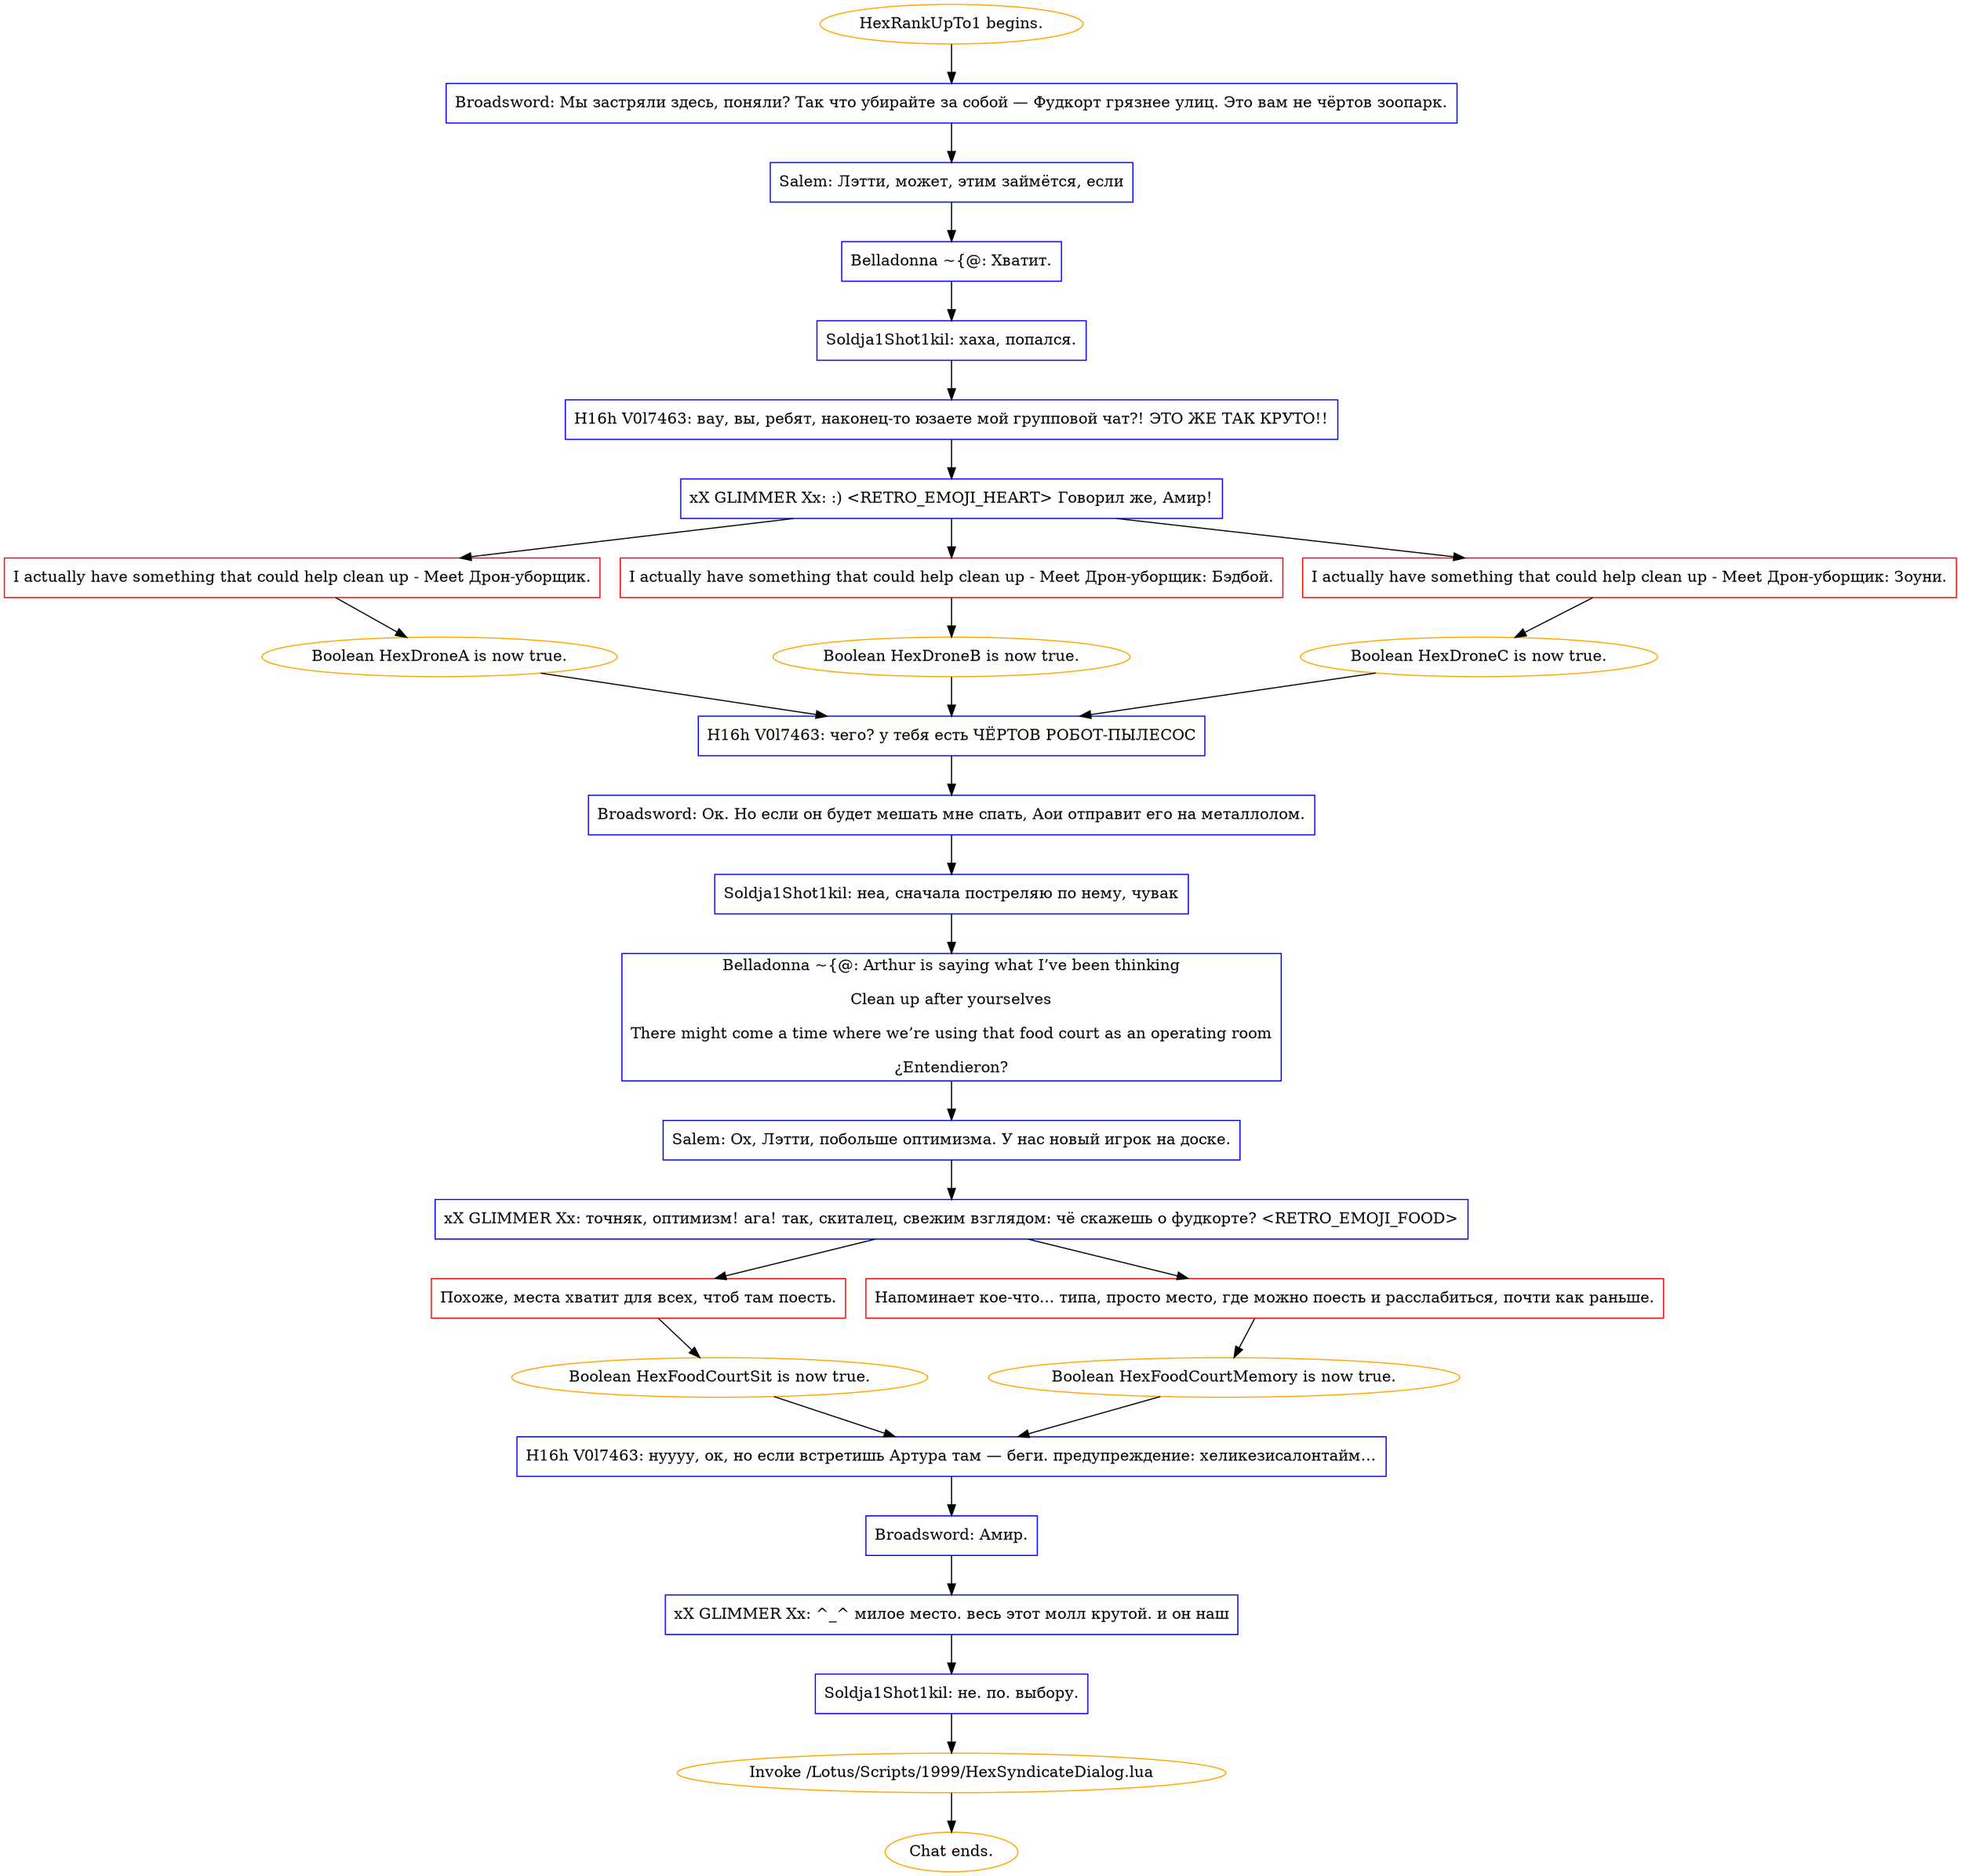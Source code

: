 digraph {
	"HexRankUpTo1 begins." [color=orange];
		"HexRankUpTo1 begins." -> j2367559270;
	j2367559270 [label="Broadsword: Мы застряли здесь, поняли? Так что убирайте за собой — Фудкорт грязнее улиц. Это вам не чёртов зоопарк.",shape=box,color=blue];
		j2367559270 -> j1960446119;
	j1960446119 [label="Salem: Лэтти, может, этим займётся, если",shape=box,color=blue];
		j1960446119 -> j3222107743;
	j3222107743 [label="Belladonna ~{@: Хватит.",shape=box,color=blue];
		j3222107743 -> j1946579960;
	j1946579960 [label="Soldja1Shot1kil: хаха, попался.",shape=box,color=blue];
		j1946579960 -> j3558665678;
	j3558665678 [label="H16h V0l7463: вау, вы, ребят, наконец-то юзаете мой групповой чат?! ЭТО ЖЕ ТАК КРУТО!!",shape=box,color=blue];
		j3558665678 -> j2975260961;
	j2975260961 [label="xX GLIMMER Xx: :) <RETRO_EMOJI_HEART> Говорил же, Амир!",shape=box,color=blue];
		j2975260961 -> j1138088948;
		j2975260961 -> j3534589534;
		j2975260961 -> j245966155;
	j1138088948 [label="I actually have something that could help clean up - Meet Дрон-уборщик.",shape=box,color=red];
		j1138088948 -> j1921241026;
	j3534589534 [label="I actually have something that could help clean up - Meet Дрон-уборщик: Бэдбой.",shape=box,color=red];
		j3534589534 -> j165080695;
	j245966155 [label="I actually have something that could help clean up - Meet Дрон-уборщик: Зоуни.",shape=box,color=red];
		j245966155 -> j2218611891;
	j1921241026 [label="Boolean HexDroneA is now true.",color=orange];
		j1921241026 -> j2099523549;
	j165080695 [label="Boolean HexDroneB is now true.",color=orange];
		j165080695 -> j2099523549;
	j2218611891 [label="Boolean HexDroneC is now true.",color=orange];
		j2218611891 -> j2099523549;
	j2099523549 [label="H16h V0l7463: чего? у тебя есть ЧЁРТОВ РОБОТ-ПЫЛЕСОС",shape=box,color=blue];
		j2099523549 -> j3837057480;
	j3837057480 [label="Broadsword: Ок. Но если он будет мешать мне спать, Аои отправит его на металлолом.",shape=box,color=blue];
		j3837057480 -> j2894282070;
	j2894282070 [label="Soldja1Shot1kil: неа, сначала постреляю по нему, чувак",shape=box,color=blue];
		j2894282070 -> j296707412;
	j296707412 [label="Belladonna ~{@: Arthur is saying what I’ve been thinking
Clean up after yourselves
There might come a time where we’re using that food court as an operating room
¿Entendieron?",shape=box,color=blue];
		j296707412 -> j3832683682;
	j3832683682 [label="Salem: Ох, Лэтти, побольше оптимизма. У нас новый игрок на доске.",shape=box,color=blue];
		j3832683682 -> j18508951;
	j18508951 [label="xX GLIMMER Xx: точняк, оптимизм! ага! так, скиталец, свежим взглядом: чё скажешь о фудкорте? <RETRO_EMOJI_FOOD>",shape=box,color=blue];
		j18508951 -> j941957456;
		j18508951 -> j4287737387;
	j941957456 [label="Похоже, места хватит для всех, чтоб там поесть.",shape=box,color=red];
		j941957456 -> j2787938584;
	j4287737387 [label="Напоминает кое-что... типа, просто место, где можно поесть и расслабиться, почти как раньше.",shape=box,color=red];
		j4287737387 -> j4223810116;
	j2787938584 [label="Boolean HexFoodCourtSit is now true.",color=orange];
		j2787938584 -> j2934873758;
	j4223810116 [label="Boolean HexFoodCourtMemory is now true.",color=orange];
		j4223810116 -> j2934873758;
	j2934873758 [label="H16h V0l7463: нуууу, ок, но если встретишь Артура там — беги. предупреждение: хеликезисалонтайм…",shape=box,color=blue];
		j2934873758 -> j976843693;
	j976843693 [label="Broadsword: Амир.",shape=box,color=blue];
		j976843693 -> j1032701133;
	j1032701133 [label="xX GLIMMER Xx: ^_^ милое место. весь этот молл крутой. и он наш",shape=box,color=blue];
		j1032701133 -> j3056715580;
	j3056715580 [label="Soldja1Shot1kil: не. по. выбору.",shape=box,color=blue];
		j3056715580 -> j4049880475;
	j4049880475 [label="Invoke /Lotus/Scripts/1999/HexSyndicateDialog.lua",color=orange];
		j4049880475 -> "Chat ends.";
	"Chat ends." [color=orange];
}